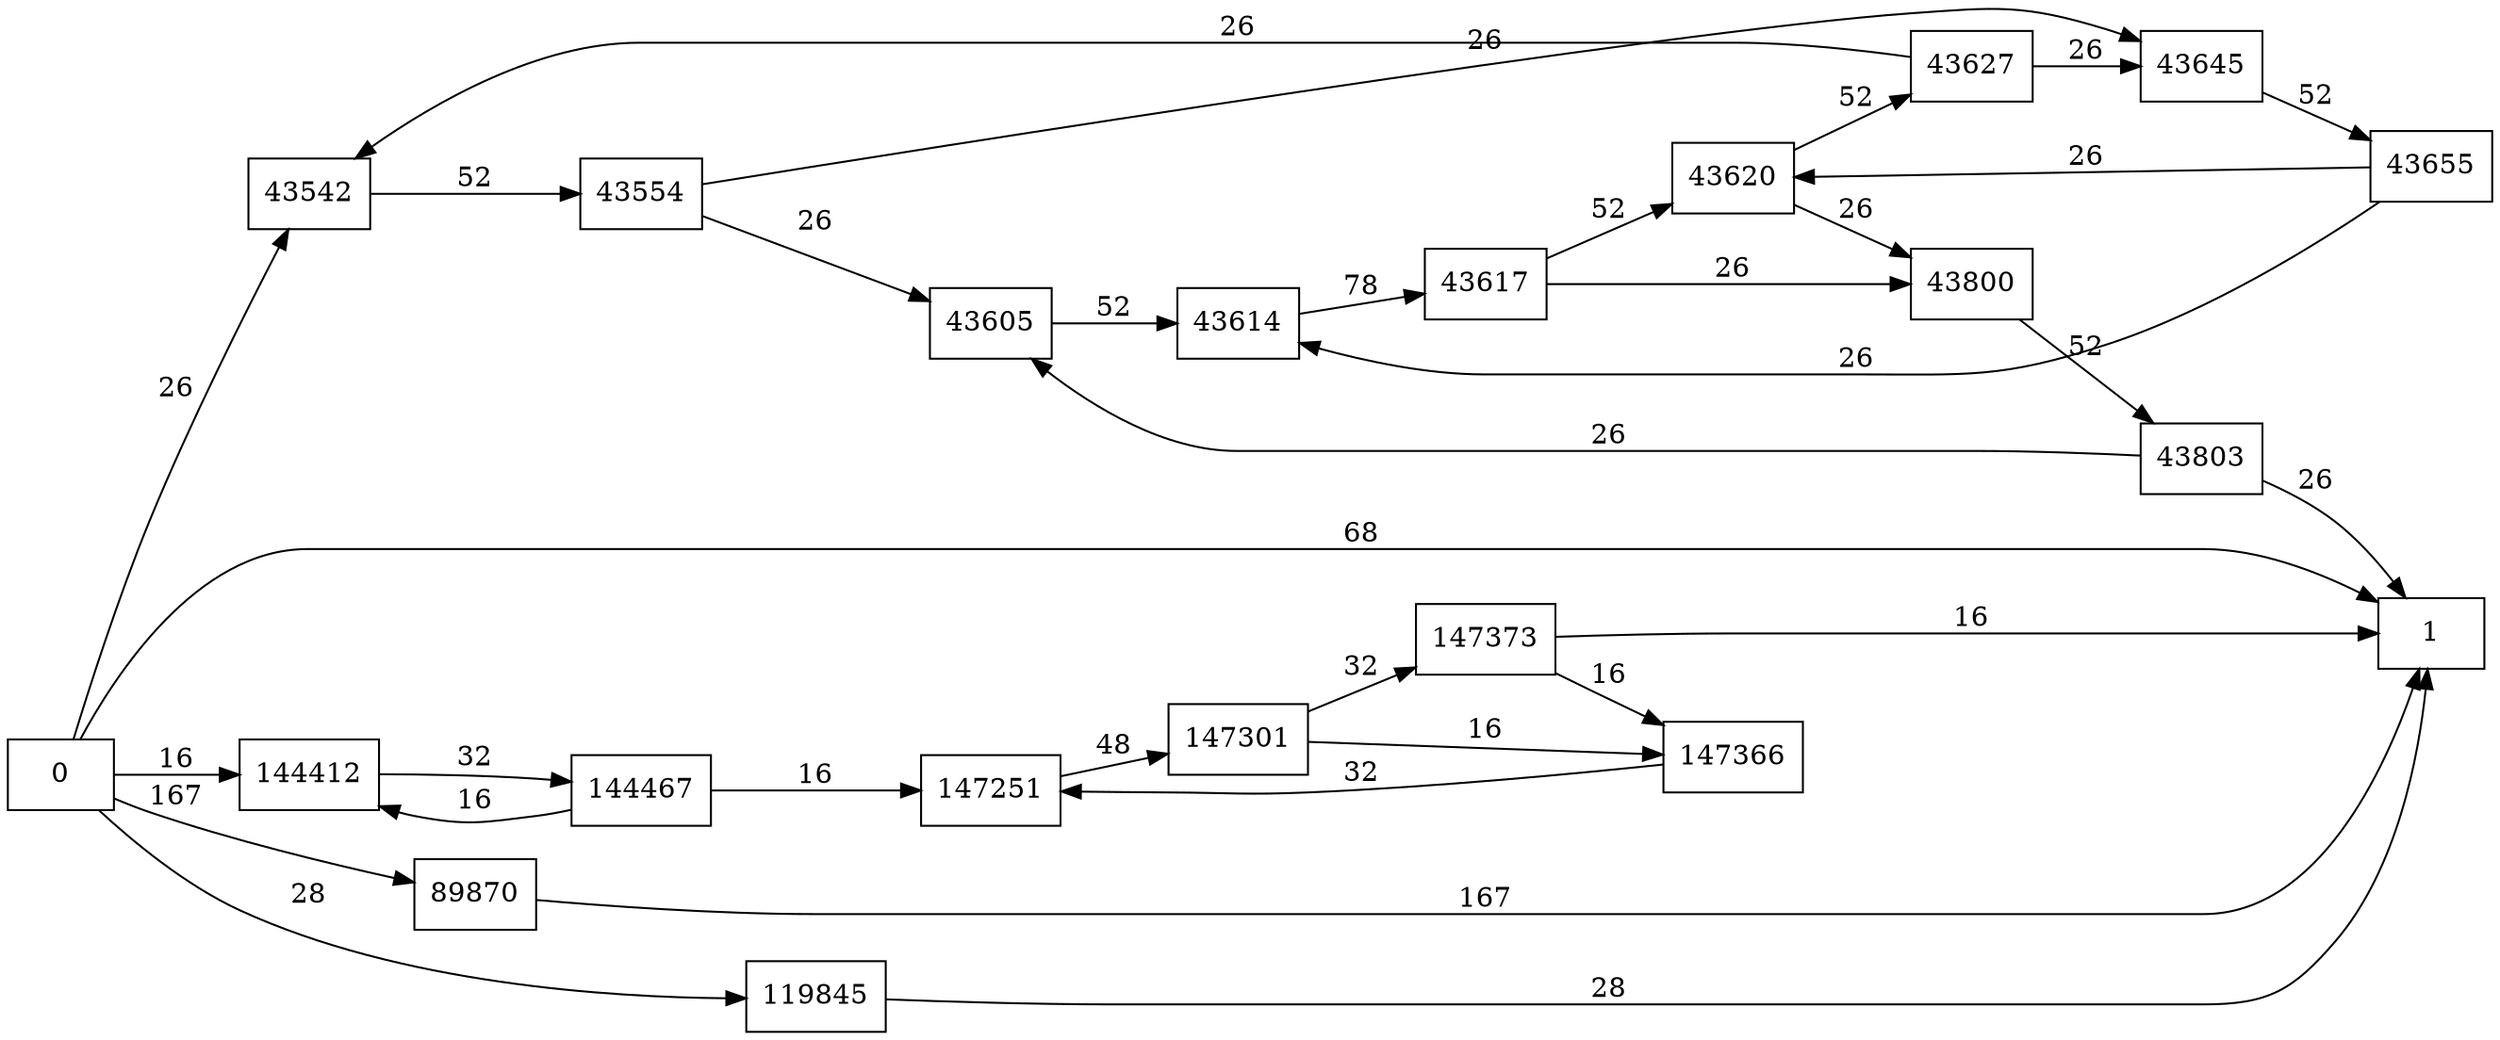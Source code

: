 digraph {
	graph [rankdir=LR]
	node [shape=rectangle]
	43542 -> 43554 [label=52]
	43554 -> 43605 [label=26]
	43554 -> 43645 [label=26]
	43605 -> 43614 [label=52]
	43614 -> 43617 [label=78]
	43617 -> 43620 [label=52]
	43617 -> 43800 [label=26]
	43620 -> 43627 [label=52]
	43620 -> 43800 [label=26]
	43627 -> 43542 [label=26]
	43627 -> 43645 [label=26]
	43645 -> 43655 [label=52]
	43655 -> 43614 [label=26]
	43655 -> 43620 [label=26]
	43800 -> 43803 [label=52]
	43803 -> 43605 [label=26]
	43803 -> 1 [label=26]
	89870 -> 1 [label=167]
	119845 -> 1 [label=28]
	144412 -> 144467 [label=32]
	144467 -> 144412 [label=16]
	144467 -> 147251 [label=16]
	147251 -> 147301 [label=48]
	147301 -> 147366 [label=16]
	147301 -> 147373 [label=32]
	147366 -> 147251 [label=32]
	147373 -> 147366 [label=16]
	147373 -> 1 [label=16]
	0 -> 1 [label=68]
	0 -> 43542 [label=26]
	0 -> 89870 [label=167]
	0 -> 119845 [label=28]
	0 -> 144412 [label=16]
}
